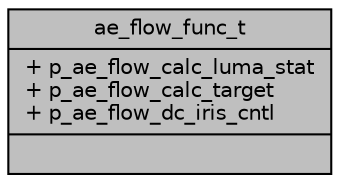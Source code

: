 digraph "ae_flow_func_t"
{
 // INTERACTIVE_SVG=YES
 // LATEX_PDF_SIZE
  bgcolor="transparent";
  edge [fontname="Helvetica",fontsize="10",labelfontname="Helvetica",labelfontsize="10"];
  node [fontname="Helvetica",fontsize="10",shape=record];
  Node1 [label="{ae_flow_func_t\n|+ p_ae_flow_calc_luma_stat\l+ p_ae_flow_calc_target\l+ p_ae_flow_dc_iris_cntl\l|}",height=0.2,width=0.4,color="black", fillcolor="grey75", style="filled", fontcolor="black",tooltip="Description of AE flow functions."];
}
